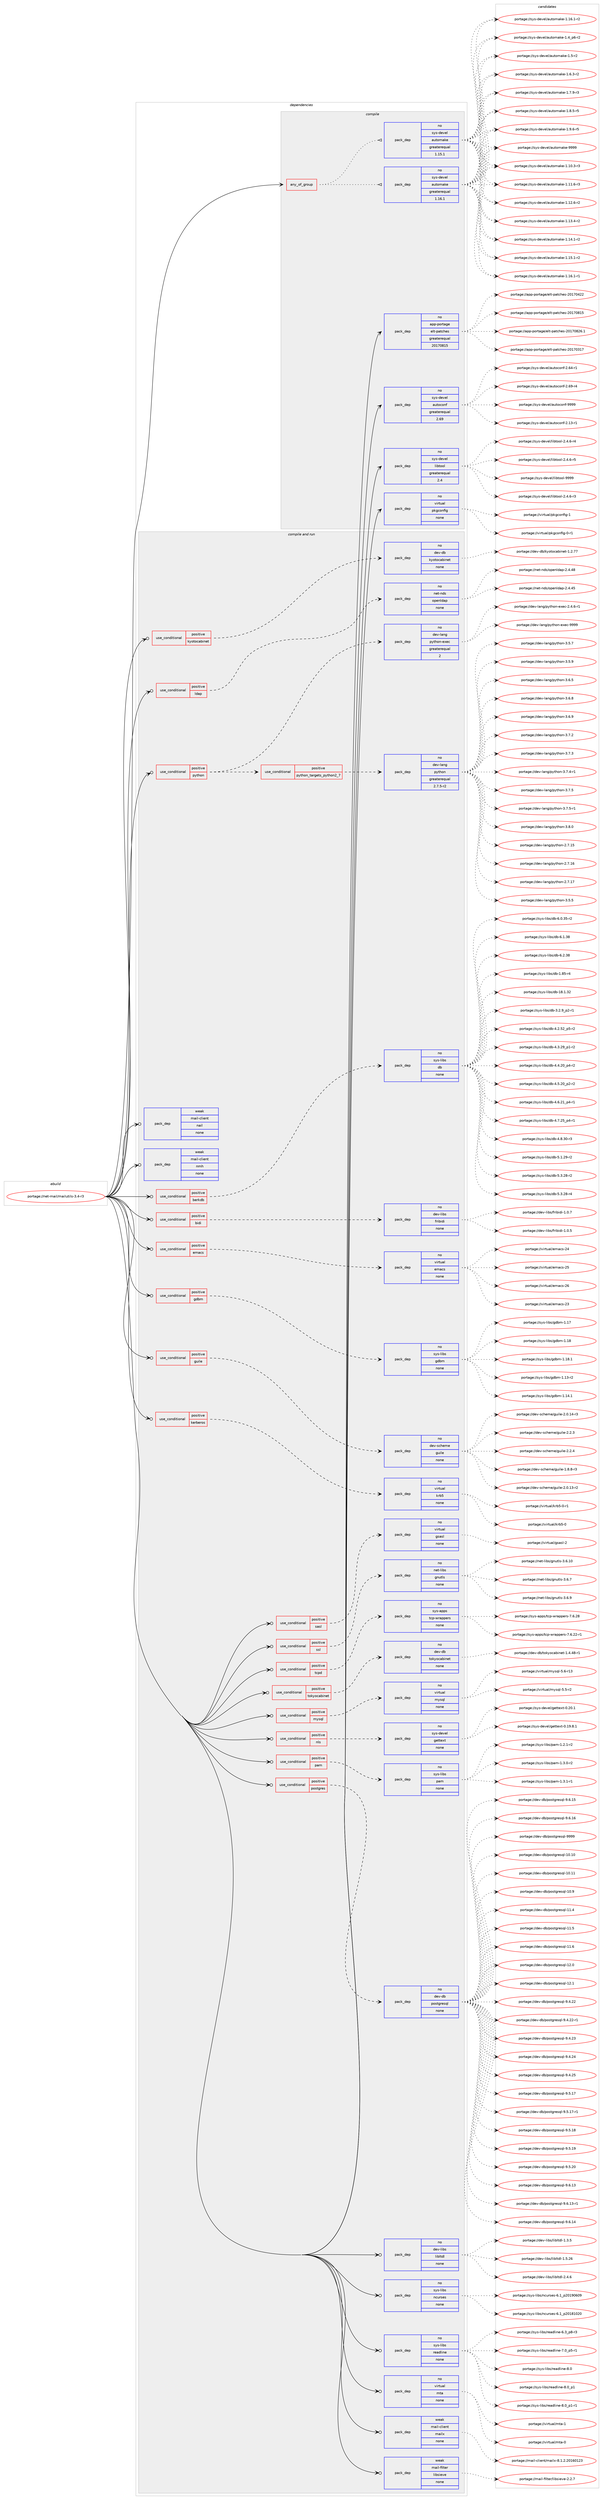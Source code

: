 digraph prolog {

# *************
# Graph options
# *************

newrank=true;
concentrate=true;
compound=true;
graph [rankdir=LR,fontname=Helvetica,fontsize=10,ranksep=1.5];#, ranksep=2.5, nodesep=0.2];
edge  [arrowhead=vee];
node  [fontname=Helvetica,fontsize=10];

# **********
# The ebuild
# **********

subgraph cluster_leftcol {
color=gray;
rank=same;
label=<<i>ebuild</i>>;
id [label="portage://net-mail/mailutils-3.4-r3", color=red, width=4, href="../net-mail/mailutils-3.4-r3.svg"];
}

# ****************
# The dependencies
# ****************

subgraph cluster_midcol {
color=gray;
label=<<i>dependencies</i>>;
subgraph cluster_compile {
fillcolor="#eeeeee";
style=filled;
label=<<i>compile</i>>;
subgraph any5895 {
dependency363019 [label=<<TABLE BORDER="0" CELLBORDER="1" CELLSPACING="0" CELLPADDING="4"><TR><TD CELLPADDING="10">any_of_group</TD></TR></TABLE>>, shape=none, color=red];subgraph pack266093 {
dependency363020 [label=<<TABLE BORDER="0" CELLBORDER="1" CELLSPACING="0" CELLPADDING="4" WIDTH="220"><TR><TD ROWSPAN="6" CELLPADDING="30">pack_dep</TD></TR><TR><TD WIDTH="110">no</TD></TR><TR><TD>sys-devel</TD></TR><TR><TD>automake</TD></TR><TR><TD>greaterequal</TD></TR><TR><TD>1.16.1</TD></TR></TABLE>>, shape=none, color=blue];
}
dependency363019:e -> dependency363020:w [weight=20,style="dotted",arrowhead="oinv"];
subgraph pack266094 {
dependency363021 [label=<<TABLE BORDER="0" CELLBORDER="1" CELLSPACING="0" CELLPADDING="4" WIDTH="220"><TR><TD ROWSPAN="6" CELLPADDING="30">pack_dep</TD></TR><TR><TD WIDTH="110">no</TD></TR><TR><TD>sys-devel</TD></TR><TR><TD>automake</TD></TR><TR><TD>greaterequal</TD></TR><TR><TD>1.15.1</TD></TR></TABLE>>, shape=none, color=blue];
}
dependency363019:e -> dependency363021:w [weight=20,style="dotted",arrowhead="oinv"];
}
id:e -> dependency363019:w [weight=20,style="solid",arrowhead="vee"];
subgraph pack266095 {
dependency363022 [label=<<TABLE BORDER="0" CELLBORDER="1" CELLSPACING="0" CELLPADDING="4" WIDTH="220"><TR><TD ROWSPAN="6" CELLPADDING="30">pack_dep</TD></TR><TR><TD WIDTH="110">no</TD></TR><TR><TD>app-portage</TD></TR><TR><TD>elt-patches</TD></TR><TR><TD>greaterequal</TD></TR><TR><TD>20170815</TD></TR></TABLE>>, shape=none, color=blue];
}
id:e -> dependency363022:w [weight=20,style="solid",arrowhead="vee"];
subgraph pack266096 {
dependency363023 [label=<<TABLE BORDER="0" CELLBORDER="1" CELLSPACING="0" CELLPADDING="4" WIDTH="220"><TR><TD ROWSPAN="6" CELLPADDING="30">pack_dep</TD></TR><TR><TD WIDTH="110">no</TD></TR><TR><TD>sys-devel</TD></TR><TR><TD>autoconf</TD></TR><TR><TD>greaterequal</TD></TR><TR><TD>2.69</TD></TR></TABLE>>, shape=none, color=blue];
}
id:e -> dependency363023:w [weight=20,style="solid",arrowhead="vee"];
subgraph pack266097 {
dependency363024 [label=<<TABLE BORDER="0" CELLBORDER="1" CELLSPACING="0" CELLPADDING="4" WIDTH="220"><TR><TD ROWSPAN="6" CELLPADDING="30">pack_dep</TD></TR><TR><TD WIDTH="110">no</TD></TR><TR><TD>sys-devel</TD></TR><TR><TD>libtool</TD></TR><TR><TD>greaterequal</TD></TR><TR><TD>2.4</TD></TR></TABLE>>, shape=none, color=blue];
}
id:e -> dependency363024:w [weight=20,style="solid",arrowhead="vee"];
subgraph pack266098 {
dependency363025 [label=<<TABLE BORDER="0" CELLBORDER="1" CELLSPACING="0" CELLPADDING="4" WIDTH="220"><TR><TD ROWSPAN="6" CELLPADDING="30">pack_dep</TD></TR><TR><TD WIDTH="110">no</TD></TR><TR><TD>virtual</TD></TR><TR><TD>pkgconfig</TD></TR><TR><TD>none</TD></TR><TR><TD></TD></TR></TABLE>>, shape=none, color=blue];
}
id:e -> dependency363025:w [weight=20,style="solid",arrowhead="vee"];
}
subgraph cluster_compileandrun {
fillcolor="#eeeeee";
style=filled;
label=<<i>compile and run</i>>;
subgraph cond90879 {
dependency363026 [label=<<TABLE BORDER="0" CELLBORDER="1" CELLSPACING="0" CELLPADDING="4"><TR><TD ROWSPAN="3" CELLPADDING="10">use_conditional</TD></TR><TR><TD>positive</TD></TR><TR><TD>berkdb</TD></TR></TABLE>>, shape=none, color=red];
subgraph pack266099 {
dependency363027 [label=<<TABLE BORDER="0" CELLBORDER="1" CELLSPACING="0" CELLPADDING="4" WIDTH="220"><TR><TD ROWSPAN="6" CELLPADDING="30">pack_dep</TD></TR><TR><TD WIDTH="110">no</TD></TR><TR><TD>sys-libs</TD></TR><TR><TD>db</TD></TR><TR><TD>none</TD></TR><TR><TD></TD></TR></TABLE>>, shape=none, color=blue];
}
dependency363026:e -> dependency363027:w [weight=20,style="dashed",arrowhead="vee"];
}
id:e -> dependency363026:w [weight=20,style="solid",arrowhead="odotvee"];
subgraph cond90880 {
dependency363028 [label=<<TABLE BORDER="0" CELLBORDER="1" CELLSPACING="0" CELLPADDING="4"><TR><TD ROWSPAN="3" CELLPADDING="10">use_conditional</TD></TR><TR><TD>positive</TD></TR><TR><TD>bidi</TD></TR></TABLE>>, shape=none, color=red];
subgraph pack266100 {
dependency363029 [label=<<TABLE BORDER="0" CELLBORDER="1" CELLSPACING="0" CELLPADDING="4" WIDTH="220"><TR><TD ROWSPAN="6" CELLPADDING="30">pack_dep</TD></TR><TR><TD WIDTH="110">no</TD></TR><TR><TD>dev-libs</TD></TR><TR><TD>fribidi</TD></TR><TR><TD>none</TD></TR><TR><TD></TD></TR></TABLE>>, shape=none, color=blue];
}
dependency363028:e -> dependency363029:w [weight=20,style="dashed",arrowhead="vee"];
}
id:e -> dependency363028:w [weight=20,style="solid",arrowhead="odotvee"];
subgraph cond90881 {
dependency363030 [label=<<TABLE BORDER="0" CELLBORDER="1" CELLSPACING="0" CELLPADDING="4"><TR><TD ROWSPAN="3" CELLPADDING="10">use_conditional</TD></TR><TR><TD>positive</TD></TR><TR><TD>emacs</TD></TR></TABLE>>, shape=none, color=red];
subgraph pack266101 {
dependency363031 [label=<<TABLE BORDER="0" CELLBORDER="1" CELLSPACING="0" CELLPADDING="4" WIDTH="220"><TR><TD ROWSPAN="6" CELLPADDING="30">pack_dep</TD></TR><TR><TD WIDTH="110">no</TD></TR><TR><TD>virtual</TD></TR><TR><TD>emacs</TD></TR><TR><TD>none</TD></TR><TR><TD></TD></TR></TABLE>>, shape=none, color=blue];
}
dependency363030:e -> dependency363031:w [weight=20,style="dashed",arrowhead="vee"];
}
id:e -> dependency363030:w [weight=20,style="solid",arrowhead="odotvee"];
subgraph cond90882 {
dependency363032 [label=<<TABLE BORDER="0" CELLBORDER="1" CELLSPACING="0" CELLPADDING="4"><TR><TD ROWSPAN="3" CELLPADDING="10">use_conditional</TD></TR><TR><TD>positive</TD></TR><TR><TD>gdbm</TD></TR></TABLE>>, shape=none, color=red];
subgraph pack266102 {
dependency363033 [label=<<TABLE BORDER="0" CELLBORDER="1" CELLSPACING="0" CELLPADDING="4" WIDTH="220"><TR><TD ROWSPAN="6" CELLPADDING="30">pack_dep</TD></TR><TR><TD WIDTH="110">no</TD></TR><TR><TD>sys-libs</TD></TR><TR><TD>gdbm</TD></TR><TR><TD>none</TD></TR><TR><TD></TD></TR></TABLE>>, shape=none, color=blue];
}
dependency363032:e -> dependency363033:w [weight=20,style="dashed",arrowhead="vee"];
}
id:e -> dependency363032:w [weight=20,style="solid",arrowhead="odotvee"];
subgraph cond90883 {
dependency363034 [label=<<TABLE BORDER="0" CELLBORDER="1" CELLSPACING="0" CELLPADDING="4"><TR><TD ROWSPAN="3" CELLPADDING="10">use_conditional</TD></TR><TR><TD>positive</TD></TR><TR><TD>guile</TD></TR></TABLE>>, shape=none, color=red];
subgraph pack266103 {
dependency363035 [label=<<TABLE BORDER="0" CELLBORDER="1" CELLSPACING="0" CELLPADDING="4" WIDTH="220"><TR><TD ROWSPAN="6" CELLPADDING="30">pack_dep</TD></TR><TR><TD WIDTH="110">no</TD></TR><TR><TD>dev-scheme</TD></TR><TR><TD>guile</TD></TR><TR><TD>none</TD></TR><TR><TD></TD></TR></TABLE>>, shape=none, color=blue];
}
dependency363034:e -> dependency363035:w [weight=20,style="dashed",arrowhead="vee"];
}
id:e -> dependency363034:w [weight=20,style="solid",arrowhead="odotvee"];
subgraph cond90884 {
dependency363036 [label=<<TABLE BORDER="0" CELLBORDER="1" CELLSPACING="0" CELLPADDING="4"><TR><TD ROWSPAN="3" CELLPADDING="10">use_conditional</TD></TR><TR><TD>positive</TD></TR><TR><TD>kerberos</TD></TR></TABLE>>, shape=none, color=red];
subgraph pack266104 {
dependency363037 [label=<<TABLE BORDER="0" CELLBORDER="1" CELLSPACING="0" CELLPADDING="4" WIDTH="220"><TR><TD ROWSPAN="6" CELLPADDING="30">pack_dep</TD></TR><TR><TD WIDTH="110">no</TD></TR><TR><TD>virtual</TD></TR><TR><TD>krb5</TD></TR><TR><TD>none</TD></TR><TR><TD></TD></TR></TABLE>>, shape=none, color=blue];
}
dependency363036:e -> dependency363037:w [weight=20,style="dashed",arrowhead="vee"];
}
id:e -> dependency363036:w [weight=20,style="solid",arrowhead="odotvee"];
subgraph cond90885 {
dependency363038 [label=<<TABLE BORDER="0" CELLBORDER="1" CELLSPACING="0" CELLPADDING="4"><TR><TD ROWSPAN="3" CELLPADDING="10">use_conditional</TD></TR><TR><TD>positive</TD></TR><TR><TD>kyotocabinet</TD></TR></TABLE>>, shape=none, color=red];
subgraph pack266105 {
dependency363039 [label=<<TABLE BORDER="0" CELLBORDER="1" CELLSPACING="0" CELLPADDING="4" WIDTH="220"><TR><TD ROWSPAN="6" CELLPADDING="30">pack_dep</TD></TR><TR><TD WIDTH="110">no</TD></TR><TR><TD>dev-db</TD></TR><TR><TD>kyotocabinet</TD></TR><TR><TD>none</TD></TR><TR><TD></TD></TR></TABLE>>, shape=none, color=blue];
}
dependency363038:e -> dependency363039:w [weight=20,style="dashed",arrowhead="vee"];
}
id:e -> dependency363038:w [weight=20,style="solid",arrowhead="odotvee"];
subgraph cond90886 {
dependency363040 [label=<<TABLE BORDER="0" CELLBORDER="1" CELLSPACING="0" CELLPADDING="4"><TR><TD ROWSPAN="3" CELLPADDING="10">use_conditional</TD></TR><TR><TD>positive</TD></TR><TR><TD>ldap</TD></TR></TABLE>>, shape=none, color=red];
subgraph pack266106 {
dependency363041 [label=<<TABLE BORDER="0" CELLBORDER="1" CELLSPACING="0" CELLPADDING="4" WIDTH="220"><TR><TD ROWSPAN="6" CELLPADDING="30">pack_dep</TD></TR><TR><TD WIDTH="110">no</TD></TR><TR><TD>net-nds</TD></TR><TR><TD>openldap</TD></TR><TR><TD>none</TD></TR><TR><TD></TD></TR></TABLE>>, shape=none, color=blue];
}
dependency363040:e -> dependency363041:w [weight=20,style="dashed",arrowhead="vee"];
}
id:e -> dependency363040:w [weight=20,style="solid",arrowhead="odotvee"];
subgraph cond90887 {
dependency363042 [label=<<TABLE BORDER="0" CELLBORDER="1" CELLSPACING="0" CELLPADDING="4"><TR><TD ROWSPAN="3" CELLPADDING="10">use_conditional</TD></TR><TR><TD>positive</TD></TR><TR><TD>mysql</TD></TR></TABLE>>, shape=none, color=red];
subgraph pack266107 {
dependency363043 [label=<<TABLE BORDER="0" CELLBORDER="1" CELLSPACING="0" CELLPADDING="4" WIDTH="220"><TR><TD ROWSPAN="6" CELLPADDING="30">pack_dep</TD></TR><TR><TD WIDTH="110">no</TD></TR><TR><TD>virtual</TD></TR><TR><TD>mysql</TD></TR><TR><TD>none</TD></TR><TR><TD></TD></TR></TABLE>>, shape=none, color=blue];
}
dependency363042:e -> dependency363043:w [weight=20,style="dashed",arrowhead="vee"];
}
id:e -> dependency363042:w [weight=20,style="solid",arrowhead="odotvee"];
subgraph cond90888 {
dependency363044 [label=<<TABLE BORDER="0" CELLBORDER="1" CELLSPACING="0" CELLPADDING="4"><TR><TD ROWSPAN="3" CELLPADDING="10">use_conditional</TD></TR><TR><TD>positive</TD></TR><TR><TD>nls</TD></TR></TABLE>>, shape=none, color=red];
subgraph pack266108 {
dependency363045 [label=<<TABLE BORDER="0" CELLBORDER="1" CELLSPACING="0" CELLPADDING="4" WIDTH="220"><TR><TD ROWSPAN="6" CELLPADDING="30">pack_dep</TD></TR><TR><TD WIDTH="110">no</TD></TR><TR><TD>sys-devel</TD></TR><TR><TD>gettext</TD></TR><TR><TD>none</TD></TR><TR><TD></TD></TR></TABLE>>, shape=none, color=blue];
}
dependency363044:e -> dependency363045:w [weight=20,style="dashed",arrowhead="vee"];
}
id:e -> dependency363044:w [weight=20,style="solid",arrowhead="odotvee"];
subgraph cond90889 {
dependency363046 [label=<<TABLE BORDER="0" CELLBORDER="1" CELLSPACING="0" CELLPADDING="4"><TR><TD ROWSPAN="3" CELLPADDING="10">use_conditional</TD></TR><TR><TD>positive</TD></TR><TR><TD>pam</TD></TR></TABLE>>, shape=none, color=red];
subgraph pack266109 {
dependency363047 [label=<<TABLE BORDER="0" CELLBORDER="1" CELLSPACING="0" CELLPADDING="4" WIDTH="220"><TR><TD ROWSPAN="6" CELLPADDING="30">pack_dep</TD></TR><TR><TD WIDTH="110">no</TD></TR><TR><TD>sys-libs</TD></TR><TR><TD>pam</TD></TR><TR><TD>none</TD></TR><TR><TD></TD></TR></TABLE>>, shape=none, color=blue];
}
dependency363046:e -> dependency363047:w [weight=20,style="dashed",arrowhead="vee"];
}
id:e -> dependency363046:w [weight=20,style="solid",arrowhead="odotvee"];
subgraph cond90890 {
dependency363048 [label=<<TABLE BORDER="0" CELLBORDER="1" CELLSPACING="0" CELLPADDING="4"><TR><TD ROWSPAN="3" CELLPADDING="10">use_conditional</TD></TR><TR><TD>positive</TD></TR><TR><TD>postgres</TD></TR></TABLE>>, shape=none, color=red];
subgraph pack266110 {
dependency363049 [label=<<TABLE BORDER="0" CELLBORDER="1" CELLSPACING="0" CELLPADDING="4" WIDTH="220"><TR><TD ROWSPAN="6" CELLPADDING="30">pack_dep</TD></TR><TR><TD WIDTH="110">no</TD></TR><TR><TD>dev-db</TD></TR><TR><TD>postgresql</TD></TR><TR><TD>none</TD></TR><TR><TD></TD></TR></TABLE>>, shape=none, color=blue];
}
dependency363048:e -> dependency363049:w [weight=20,style="dashed",arrowhead="vee"];
}
id:e -> dependency363048:w [weight=20,style="solid",arrowhead="odotvee"];
subgraph cond90891 {
dependency363050 [label=<<TABLE BORDER="0" CELLBORDER="1" CELLSPACING="0" CELLPADDING="4"><TR><TD ROWSPAN="3" CELLPADDING="10">use_conditional</TD></TR><TR><TD>positive</TD></TR><TR><TD>python</TD></TR></TABLE>>, shape=none, color=red];
subgraph cond90892 {
dependency363051 [label=<<TABLE BORDER="0" CELLBORDER="1" CELLSPACING="0" CELLPADDING="4"><TR><TD ROWSPAN="3" CELLPADDING="10">use_conditional</TD></TR><TR><TD>positive</TD></TR><TR><TD>python_targets_python2_7</TD></TR></TABLE>>, shape=none, color=red];
subgraph pack266111 {
dependency363052 [label=<<TABLE BORDER="0" CELLBORDER="1" CELLSPACING="0" CELLPADDING="4" WIDTH="220"><TR><TD ROWSPAN="6" CELLPADDING="30">pack_dep</TD></TR><TR><TD WIDTH="110">no</TD></TR><TR><TD>dev-lang</TD></TR><TR><TD>python</TD></TR><TR><TD>greaterequal</TD></TR><TR><TD>2.7.5-r2</TD></TR></TABLE>>, shape=none, color=blue];
}
dependency363051:e -> dependency363052:w [weight=20,style="dashed",arrowhead="vee"];
}
dependency363050:e -> dependency363051:w [weight=20,style="dashed",arrowhead="vee"];
subgraph pack266112 {
dependency363053 [label=<<TABLE BORDER="0" CELLBORDER="1" CELLSPACING="0" CELLPADDING="4" WIDTH="220"><TR><TD ROWSPAN="6" CELLPADDING="30">pack_dep</TD></TR><TR><TD WIDTH="110">no</TD></TR><TR><TD>dev-lang</TD></TR><TR><TD>python-exec</TD></TR><TR><TD>greaterequal</TD></TR><TR><TD>2</TD></TR></TABLE>>, shape=none, color=blue];
}
dependency363050:e -> dependency363053:w [weight=20,style="dashed",arrowhead="vee"];
}
id:e -> dependency363050:w [weight=20,style="solid",arrowhead="odotvee"];
subgraph cond90893 {
dependency363054 [label=<<TABLE BORDER="0" CELLBORDER="1" CELLSPACING="0" CELLPADDING="4"><TR><TD ROWSPAN="3" CELLPADDING="10">use_conditional</TD></TR><TR><TD>positive</TD></TR><TR><TD>sasl</TD></TR></TABLE>>, shape=none, color=red];
subgraph pack266113 {
dependency363055 [label=<<TABLE BORDER="0" CELLBORDER="1" CELLSPACING="0" CELLPADDING="4" WIDTH="220"><TR><TD ROWSPAN="6" CELLPADDING="30">pack_dep</TD></TR><TR><TD WIDTH="110">no</TD></TR><TR><TD>virtual</TD></TR><TR><TD>gsasl</TD></TR><TR><TD>none</TD></TR><TR><TD></TD></TR></TABLE>>, shape=none, color=blue];
}
dependency363054:e -> dependency363055:w [weight=20,style="dashed",arrowhead="vee"];
}
id:e -> dependency363054:w [weight=20,style="solid",arrowhead="odotvee"];
subgraph cond90894 {
dependency363056 [label=<<TABLE BORDER="0" CELLBORDER="1" CELLSPACING="0" CELLPADDING="4"><TR><TD ROWSPAN="3" CELLPADDING="10">use_conditional</TD></TR><TR><TD>positive</TD></TR><TR><TD>ssl</TD></TR></TABLE>>, shape=none, color=red];
subgraph pack266114 {
dependency363057 [label=<<TABLE BORDER="0" CELLBORDER="1" CELLSPACING="0" CELLPADDING="4" WIDTH="220"><TR><TD ROWSPAN="6" CELLPADDING="30">pack_dep</TD></TR><TR><TD WIDTH="110">no</TD></TR><TR><TD>net-libs</TD></TR><TR><TD>gnutls</TD></TR><TR><TD>none</TD></TR><TR><TD></TD></TR></TABLE>>, shape=none, color=blue];
}
dependency363056:e -> dependency363057:w [weight=20,style="dashed",arrowhead="vee"];
}
id:e -> dependency363056:w [weight=20,style="solid",arrowhead="odotvee"];
subgraph cond90895 {
dependency363058 [label=<<TABLE BORDER="0" CELLBORDER="1" CELLSPACING="0" CELLPADDING="4"><TR><TD ROWSPAN="3" CELLPADDING="10">use_conditional</TD></TR><TR><TD>positive</TD></TR><TR><TD>tcpd</TD></TR></TABLE>>, shape=none, color=red];
subgraph pack266115 {
dependency363059 [label=<<TABLE BORDER="0" CELLBORDER="1" CELLSPACING="0" CELLPADDING="4" WIDTH="220"><TR><TD ROWSPAN="6" CELLPADDING="30">pack_dep</TD></TR><TR><TD WIDTH="110">no</TD></TR><TR><TD>sys-apps</TD></TR><TR><TD>tcp-wrappers</TD></TR><TR><TD>none</TD></TR><TR><TD></TD></TR></TABLE>>, shape=none, color=blue];
}
dependency363058:e -> dependency363059:w [weight=20,style="dashed",arrowhead="vee"];
}
id:e -> dependency363058:w [weight=20,style="solid",arrowhead="odotvee"];
subgraph cond90896 {
dependency363060 [label=<<TABLE BORDER="0" CELLBORDER="1" CELLSPACING="0" CELLPADDING="4"><TR><TD ROWSPAN="3" CELLPADDING="10">use_conditional</TD></TR><TR><TD>positive</TD></TR><TR><TD>tokyocabinet</TD></TR></TABLE>>, shape=none, color=red];
subgraph pack266116 {
dependency363061 [label=<<TABLE BORDER="0" CELLBORDER="1" CELLSPACING="0" CELLPADDING="4" WIDTH="220"><TR><TD ROWSPAN="6" CELLPADDING="30">pack_dep</TD></TR><TR><TD WIDTH="110">no</TD></TR><TR><TD>dev-db</TD></TR><TR><TD>tokyocabinet</TD></TR><TR><TD>none</TD></TR><TR><TD></TD></TR></TABLE>>, shape=none, color=blue];
}
dependency363060:e -> dependency363061:w [weight=20,style="dashed",arrowhead="vee"];
}
id:e -> dependency363060:w [weight=20,style="solid",arrowhead="odotvee"];
subgraph pack266117 {
dependency363062 [label=<<TABLE BORDER="0" CELLBORDER="1" CELLSPACING="0" CELLPADDING="4" WIDTH="220"><TR><TD ROWSPAN="6" CELLPADDING="30">pack_dep</TD></TR><TR><TD WIDTH="110">no</TD></TR><TR><TD>dev-libs</TD></TR><TR><TD>libltdl</TD></TR><TR><TD>none</TD></TR><TR><TD></TD></TR></TABLE>>, shape=none, color=blue];
}
id:e -> dependency363062:w [weight=20,style="solid",arrowhead="odotvee"];
subgraph pack266118 {
dependency363063 [label=<<TABLE BORDER="0" CELLBORDER="1" CELLSPACING="0" CELLPADDING="4" WIDTH="220"><TR><TD ROWSPAN="6" CELLPADDING="30">pack_dep</TD></TR><TR><TD WIDTH="110">no</TD></TR><TR><TD>sys-libs</TD></TR><TR><TD>ncurses</TD></TR><TR><TD>none</TD></TR><TR><TD></TD></TR></TABLE>>, shape=none, color=blue];
}
id:e -> dependency363063:w [weight=20,style="solid",arrowhead="odotvee"];
subgraph pack266119 {
dependency363064 [label=<<TABLE BORDER="0" CELLBORDER="1" CELLSPACING="0" CELLPADDING="4" WIDTH="220"><TR><TD ROWSPAN="6" CELLPADDING="30">pack_dep</TD></TR><TR><TD WIDTH="110">no</TD></TR><TR><TD>sys-libs</TD></TR><TR><TD>readline</TD></TR><TR><TD>none</TD></TR><TR><TD></TD></TR></TABLE>>, shape=none, color=blue];
}
id:e -> dependency363064:w [weight=20,style="solid",arrowhead="odotvee"];
subgraph pack266120 {
dependency363065 [label=<<TABLE BORDER="0" CELLBORDER="1" CELLSPACING="0" CELLPADDING="4" WIDTH="220"><TR><TD ROWSPAN="6" CELLPADDING="30">pack_dep</TD></TR><TR><TD WIDTH="110">no</TD></TR><TR><TD>virtual</TD></TR><TR><TD>mta</TD></TR><TR><TD>none</TD></TR><TR><TD></TD></TR></TABLE>>, shape=none, color=blue];
}
id:e -> dependency363065:w [weight=20,style="solid",arrowhead="odotvee"];
subgraph pack266121 {
dependency363066 [label=<<TABLE BORDER="0" CELLBORDER="1" CELLSPACING="0" CELLPADDING="4" WIDTH="220"><TR><TD ROWSPAN="6" CELLPADDING="30">pack_dep</TD></TR><TR><TD WIDTH="110">weak</TD></TR><TR><TD>mail-client</TD></TR><TR><TD>mailx</TD></TR><TR><TD>none</TD></TR><TR><TD></TD></TR></TABLE>>, shape=none, color=blue];
}
id:e -> dependency363066:w [weight=20,style="solid",arrowhead="odotvee"];
subgraph pack266122 {
dependency363067 [label=<<TABLE BORDER="0" CELLBORDER="1" CELLSPACING="0" CELLPADDING="4" WIDTH="220"><TR><TD ROWSPAN="6" CELLPADDING="30">pack_dep</TD></TR><TR><TD WIDTH="110">weak</TD></TR><TR><TD>mail-client</TD></TR><TR><TD>nail</TD></TR><TR><TD>none</TD></TR><TR><TD></TD></TR></TABLE>>, shape=none, color=blue];
}
id:e -> dependency363067:w [weight=20,style="solid",arrowhead="odotvee"];
subgraph pack266123 {
dependency363068 [label=<<TABLE BORDER="0" CELLBORDER="1" CELLSPACING="0" CELLPADDING="4" WIDTH="220"><TR><TD ROWSPAN="6" CELLPADDING="30">pack_dep</TD></TR><TR><TD WIDTH="110">weak</TD></TR><TR><TD>mail-client</TD></TR><TR><TD>nmh</TD></TR><TR><TD>none</TD></TR><TR><TD></TD></TR></TABLE>>, shape=none, color=blue];
}
id:e -> dependency363068:w [weight=20,style="solid",arrowhead="odotvee"];
subgraph pack266124 {
dependency363069 [label=<<TABLE BORDER="0" CELLBORDER="1" CELLSPACING="0" CELLPADDING="4" WIDTH="220"><TR><TD ROWSPAN="6" CELLPADDING="30">pack_dep</TD></TR><TR><TD WIDTH="110">weak</TD></TR><TR><TD>mail-filter</TD></TR><TR><TD>libsieve</TD></TR><TR><TD>none</TD></TR><TR><TD></TD></TR></TABLE>>, shape=none, color=blue];
}
id:e -> dependency363069:w [weight=20,style="solid",arrowhead="odotvee"];
}
subgraph cluster_run {
fillcolor="#eeeeee";
style=filled;
label=<<i>run</i>>;
}
}

# **************
# The candidates
# **************

subgraph cluster_choices {
rank=same;
color=gray;
label=<<i>candidates</i>>;

subgraph choice266093 {
color=black;
nodesep=1;
choiceportage11512111545100101118101108479711711611110997107101454946494846514511451 [label="portage://sys-devel/automake-1.10.3-r3", color=red, width=4,href="../sys-devel/automake-1.10.3-r3.svg"];
choiceportage11512111545100101118101108479711711611110997107101454946494946544511451 [label="portage://sys-devel/automake-1.11.6-r3", color=red, width=4,href="../sys-devel/automake-1.11.6-r3.svg"];
choiceportage11512111545100101118101108479711711611110997107101454946495046544511450 [label="portage://sys-devel/automake-1.12.6-r2", color=red, width=4,href="../sys-devel/automake-1.12.6-r2.svg"];
choiceportage11512111545100101118101108479711711611110997107101454946495146524511450 [label="portage://sys-devel/automake-1.13.4-r2", color=red, width=4,href="../sys-devel/automake-1.13.4-r2.svg"];
choiceportage11512111545100101118101108479711711611110997107101454946495246494511450 [label="portage://sys-devel/automake-1.14.1-r2", color=red, width=4,href="../sys-devel/automake-1.14.1-r2.svg"];
choiceportage11512111545100101118101108479711711611110997107101454946495346494511450 [label="portage://sys-devel/automake-1.15.1-r2", color=red, width=4,href="../sys-devel/automake-1.15.1-r2.svg"];
choiceportage11512111545100101118101108479711711611110997107101454946495446494511449 [label="portage://sys-devel/automake-1.16.1-r1", color=red, width=4,href="../sys-devel/automake-1.16.1-r1.svg"];
choiceportage11512111545100101118101108479711711611110997107101454946495446494511450 [label="portage://sys-devel/automake-1.16.1-r2", color=red, width=4,href="../sys-devel/automake-1.16.1-r2.svg"];
choiceportage115121115451001011181011084797117116111109971071014549465295112544511450 [label="portage://sys-devel/automake-1.4_p6-r2", color=red, width=4,href="../sys-devel/automake-1.4_p6-r2.svg"];
choiceportage11512111545100101118101108479711711611110997107101454946534511450 [label="portage://sys-devel/automake-1.5-r2", color=red, width=4,href="../sys-devel/automake-1.5-r2.svg"];
choiceportage115121115451001011181011084797117116111109971071014549465446514511450 [label="portage://sys-devel/automake-1.6.3-r2", color=red, width=4,href="../sys-devel/automake-1.6.3-r2.svg"];
choiceportage115121115451001011181011084797117116111109971071014549465546574511451 [label="portage://sys-devel/automake-1.7.9-r3", color=red, width=4,href="../sys-devel/automake-1.7.9-r3.svg"];
choiceportage115121115451001011181011084797117116111109971071014549465646534511453 [label="portage://sys-devel/automake-1.8.5-r5", color=red, width=4,href="../sys-devel/automake-1.8.5-r5.svg"];
choiceportage115121115451001011181011084797117116111109971071014549465746544511453 [label="portage://sys-devel/automake-1.9.6-r5", color=red, width=4,href="../sys-devel/automake-1.9.6-r5.svg"];
choiceportage115121115451001011181011084797117116111109971071014557575757 [label="portage://sys-devel/automake-9999", color=red, width=4,href="../sys-devel/automake-9999.svg"];
dependency363020:e -> choiceportage11512111545100101118101108479711711611110997107101454946494846514511451:w [style=dotted,weight="100"];
dependency363020:e -> choiceportage11512111545100101118101108479711711611110997107101454946494946544511451:w [style=dotted,weight="100"];
dependency363020:e -> choiceportage11512111545100101118101108479711711611110997107101454946495046544511450:w [style=dotted,weight="100"];
dependency363020:e -> choiceportage11512111545100101118101108479711711611110997107101454946495146524511450:w [style=dotted,weight="100"];
dependency363020:e -> choiceportage11512111545100101118101108479711711611110997107101454946495246494511450:w [style=dotted,weight="100"];
dependency363020:e -> choiceportage11512111545100101118101108479711711611110997107101454946495346494511450:w [style=dotted,weight="100"];
dependency363020:e -> choiceportage11512111545100101118101108479711711611110997107101454946495446494511449:w [style=dotted,weight="100"];
dependency363020:e -> choiceportage11512111545100101118101108479711711611110997107101454946495446494511450:w [style=dotted,weight="100"];
dependency363020:e -> choiceportage115121115451001011181011084797117116111109971071014549465295112544511450:w [style=dotted,weight="100"];
dependency363020:e -> choiceportage11512111545100101118101108479711711611110997107101454946534511450:w [style=dotted,weight="100"];
dependency363020:e -> choiceportage115121115451001011181011084797117116111109971071014549465446514511450:w [style=dotted,weight="100"];
dependency363020:e -> choiceportage115121115451001011181011084797117116111109971071014549465546574511451:w [style=dotted,weight="100"];
dependency363020:e -> choiceportage115121115451001011181011084797117116111109971071014549465646534511453:w [style=dotted,weight="100"];
dependency363020:e -> choiceportage115121115451001011181011084797117116111109971071014549465746544511453:w [style=dotted,weight="100"];
dependency363020:e -> choiceportage115121115451001011181011084797117116111109971071014557575757:w [style=dotted,weight="100"];
}
subgraph choice266094 {
color=black;
nodesep=1;
choiceportage11512111545100101118101108479711711611110997107101454946494846514511451 [label="portage://sys-devel/automake-1.10.3-r3", color=red, width=4,href="../sys-devel/automake-1.10.3-r3.svg"];
choiceportage11512111545100101118101108479711711611110997107101454946494946544511451 [label="portage://sys-devel/automake-1.11.6-r3", color=red, width=4,href="../sys-devel/automake-1.11.6-r3.svg"];
choiceportage11512111545100101118101108479711711611110997107101454946495046544511450 [label="portage://sys-devel/automake-1.12.6-r2", color=red, width=4,href="../sys-devel/automake-1.12.6-r2.svg"];
choiceportage11512111545100101118101108479711711611110997107101454946495146524511450 [label="portage://sys-devel/automake-1.13.4-r2", color=red, width=4,href="../sys-devel/automake-1.13.4-r2.svg"];
choiceportage11512111545100101118101108479711711611110997107101454946495246494511450 [label="portage://sys-devel/automake-1.14.1-r2", color=red, width=4,href="../sys-devel/automake-1.14.1-r2.svg"];
choiceportage11512111545100101118101108479711711611110997107101454946495346494511450 [label="portage://sys-devel/automake-1.15.1-r2", color=red, width=4,href="../sys-devel/automake-1.15.1-r2.svg"];
choiceportage11512111545100101118101108479711711611110997107101454946495446494511449 [label="portage://sys-devel/automake-1.16.1-r1", color=red, width=4,href="../sys-devel/automake-1.16.1-r1.svg"];
choiceportage11512111545100101118101108479711711611110997107101454946495446494511450 [label="portage://sys-devel/automake-1.16.1-r2", color=red, width=4,href="../sys-devel/automake-1.16.1-r2.svg"];
choiceportage115121115451001011181011084797117116111109971071014549465295112544511450 [label="portage://sys-devel/automake-1.4_p6-r2", color=red, width=4,href="../sys-devel/automake-1.4_p6-r2.svg"];
choiceportage11512111545100101118101108479711711611110997107101454946534511450 [label="portage://sys-devel/automake-1.5-r2", color=red, width=4,href="../sys-devel/automake-1.5-r2.svg"];
choiceportage115121115451001011181011084797117116111109971071014549465446514511450 [label="portage://sys-devel/automake-1.6.3-r2", color=red, width=4,href="../sys-devel/automake-1.6.3-r2.svg"];
choiceportage115121115451001011181011084797117116111109971071014549465546574511451 [label="portage://sys-devel/automake-1.7.9-r3", color=red, width=4,href="../sys-devel/automake-1.7.9-r3.svg"];
choiceportage115121115451001011181011084797117116111109971071014549465646534511453 [label="portage://sys-devel/automake-1.8.5-r5", color=red, width=4,href="../sys-devel/automake-1.8.5-r5.svg"];
choiceportage115121115451001011181011084797117116111109971071014549465746544511453 [label="portage://sys-devel/automake-1.9.6-r5", color=red, width=4,href="../sys-devel/automake-1.9.6-r5.svg"];
choiceportage115121115451001011181011084797117116111109971071014557575757 [label="portage://sys-devel/automake-9999", color=red, width=4,href="../sys-devel/automake-9999.svg"];
dependency363021:e -> choiceportage11512111545100101118101108479711711611110997107101454946494846514511451:w [style=dotted,weight="100"];
dependency363021:e -> choiceportage11512111545100101118101108479711711611110997107101454946494946544511451:w [style=dotted,weight="100"];
dependency363021:e -> choiceportage11512111545100101118101108479711711611110997107101454946495046544511450:w [style=dotted,weight="100"];
dependency363021:e -> choiceportage11512111545100101118101108479711711611110997107101454946495146524511450:w [style=dotted,weight="100"];
dependency363021:e -> choiceportage11512111545100101118101108479711711611110997107101454946495246494511450:w [style=dotted,weight="100"];
dependency363021:e -> choiceportage11512111545100101118101108479711711611110997107101454946495346494511450:w [style=dotted,weight="100"];
dependency363021:e -> choiceportage11512111545100101118101108479711711611110997107101454946495446494511449:w [style=dotted,weight="100"];
dependency363021:e -> choiceportage11512111545100101118101108479711711611110997107101454946495446494511450:w [style=dotted,weight="100"];
dependency363021:e -> choiceportage115121115451001011181011084797117116111109971071014549465295112544511450:w [style=dotted,weight="100"];
dependency363021:e -> choiceportage11512111545100101118101108479711711611110997107101454946534511450:w [style=dotted,weight="100"];
dependency363021:e -> choiceportage115121115451001011181011084797117116111109971071014549465446514511450:w [style=dotted,weight="100"];
dependency363021:e -> choiceportage115121115451001011181011084797117116111109971071014549465546574511451:w [style=dotted,weight="100"];
dependency363021:e -> choiceportage115121115451001011181011084797117116111109971071014549465646534511453:w [style=dotted,weight="100"];
dependency363021:e -> choiceportage115121115451001011181011084797117116111109971071014549465746544511453:w [style=dotted,weight="100"];
dependency363021:e -> choiceportage115121115451001011181011084797117116111109971071014557575757:w [style=dotted,weight="100"];
}
subgraph choice266095 {
color=black;
nodesep=1;
choiceportage97112112451121111141169710310147101108116451129711699104101115455048495548514955 [label="portage://app-portage/elt-patches-20170317", color=red, width=4,href="../app-portage/elt-patches-20170317.svg"];
choiceportage97112112451121111141169710310147101108116451129711699104101115455048495548525050 [label="portage://app-portage/elt-patches-20170422", color=red, width=4,href="../app-portage/elt-patches-20170422.svg"];
choiceportage97112112451121111141169710310147101108116451129711699104101115455048495548564953 [label="portage://app-portage/elt-patches-20170815", color=red, width=4,href="../app-portage/elt-patches-20170815.svg"];
choiceportage971121124511211111411697103101471011081164511297116991041011154550484955485650544649 [label="portage://app-portage/elt-patches-20170826.1", color=red, width=4,href="../app-portage/elt-patches-20170826.1.svg"];
dependency363022:e -> choiceportage97112112451121111141169710310147101108116451129711699104101115455048495548514955:w [style=dotted,weight="100"];
dependency363022:e -> choiceportage97112112451121111141169710310147101108116451129711699104101115455048495548525050:w [style=dotted,weight="100"];
dependency363022:e -> choiceportage97112112451121111141169710310147101108116451129711699104101115455048495548564953:w [style=dotted,weight="100"];
dependency363022:e -> choiceportage971121124511211111411697103101471011081164511297116991041011154550484955485650544649:w [style=dotted,weight="100"];
}
subgraph choice266096 {
color=black;
nodesep=1;
choiceportage1151211154510010111810110847971171161119911111010245504649514511449 [label="portage://sys-devel/autoconf-2.13-r1", color=red, width=4,href="../sys-devel/autoconf-2.13-r1.svg"];
choiceportage1151211154510010111810110847971171161119911111010245504654524511449 [label="portage://sys-devel/autoconf-2.64-r1", color=red, width=4,href="../sys-devel/autoconf-2.64-r1.svg"];
choiceportage1151211154510010111810110847971171161119911111010245504654574511452 [label="portage://sys-devel/autoconf-2.69-r4", color=red, width=4,href="../sys-devel/autoconf-2.69-r4.svg"];
choiceportage115121115451001011181011084797117116111991111101024557575757 [label="portage://sys-devel/autoconf-9999", color=red, width=4,href="../sys-devel/autoconf-9999.svg"];
dependency363023:e -> choiceportage1151211154510010111810110847971171161119911111010245504649514511449:w [style=dotted,weight="100"];
dependency363023:e -> choiceportage1151211154510010111810110847971171161119911111010245504654524511449:w [style=dotted,weight="100"];
dependency363023:e -> choiceportage1151211154510010111810110847971171161119911111010245504654574511452:w [style=dotted,weight="100"];
dependency363023:e -> choiceportage115121115451001011181011084797117116111991111101024557575757:w [style=dotted,weight="100"];
}
subgraph choice266097 {
color=black;
nodesep=1;
choiceportage1151211154510010111810110847108105981161111111084550465246544511451 [label="portage://sys-devel/libtool-2.4.6-r3", color=red, width=4,href="../sys-devel/libtool-2.4.6-r3.svg"];
choiceportage1151211154510010111810110847108105981161111111084550465246544511452 [label="portage://sys-devel/libtool-2.4.6-r4", color=red, width=4,href="../sys-devel/libtool-2.4.6-r4.svg"];
choiceportage1151211154510010111810110847108105981161111111084550465246544511453 [label="portage://sys-devel/libtool-2.4.6-r5", color=red, width=4,href="../sys-devel/libtool-2.4.6-r5.svg"];
choiceportage1151211154510010111810110847108105981161111111084557575757 [label="portage://sys-devel/libtool-9999", color=red, width=4,href="../sys-devel/libtool-9999.svg"];
dependency363024:e -> choiceportage1151211154510010111810110847108105981161111111084550465246544511451:w [style=dotted,weight="100"];
dependency363024:e -> choiceportage1151211154510010111810110847108105981161111111084550465246544511452:w [style=dotted,weight="100"];
dependency363024:e -> choiceportage1151211154510010111810110847108105981161111111084550465246544511453:w [style=dotted,weight="100"];
dependency363024:e -> choiceportage1151211154510010111810110847108105981161111111084557575757:w [style=dotted,weight="100"];
}
subgraph choice266098 {
color=black;
nodesep=1;
choiceportage11810511411611797108471121071039911111010210510345484511449 [label="portage://virtual/pkgconfig-0-r1", color=red, width=4,href="../virtual/pkgconfig-0-r1.svg"];
choiceportage1181051141161179710847112107103991111101021051034549 [label="portage://virtual/pkgconfig-1", color=red, width=4,href="../virtual/pkgconfig-1.svg"];
dependency363025:e -> choiceportage11810511411611797108471121071039911111010210510345484511449:w [style=dotted,weight="100"];
dependency363025:e -> choiceportage1181051141161179710847112107103991111101021051034549:w [style=dotted,weight="100"];
}
subgraph choice266099 {
color=black;
nodesep=1;
choiceportage1151211154510810598115471009845494656534511452 [label="portage://sys-libs/db-1.85-r4", color=red, width=4,href="../sys-libs/db-1.85-r4.svg"];
choiceportage115121115451081059811547100984549564649465150 [label="portage://sys-libs/db-18.1.32", color=red, width=4,href="../sys-libs/db-18.1.32.svg"];
choiceportage1151211154510810598115471009845514650465795112504511449 [label="portage://sys-libs/db-3.2.9_p2-r1", color=red, width=4,href="../sys-libs/db-3.2.9_p2-r1.svg"];
choiceportage115121115451081059811547100984552465046535095112534511450 [label="portage://sys-libs/db-4.2.52_p5-r2", color=red, width=4,href="../sys-libs/db-4.2.52_p5-r2.svg"];
choiceportage115121115451081059811547100984552465146505795112494511450 [label="portage://sys-libs/db-4.3.29_p1-r2", color=red, width=4,href="../sys-libs/db-4.3.29_p1-r2.svg"];
choiceportage115121115451081059811547100984552465246504895112524511450 [label="portage://sys-libs/db-4.4.20_p4-r2", color=red, width=4,href="../sys-libs/db-4.4.20_p4-r2.svg"];
choiceportage115121115451081059811547100984552465346504895112504511450 [label="portage://sys-libs/db-4.5.20_p2-r2", color=red, width=4,href="../sys-libs/db-4.5.20_p2-r2.svg"];
choiceportage115121115451081059811547100984552465446504995112524511449 [label="portage://sys-libs/db-4.6.21_p4-r1", color=red, width=4,href="../sys-libs/db-4.6.21_p4-r1.svg"];
choiceportage115121115451081059811547100984552465546505395112524511449 [label="portage://sys-libs/db-4.7.25_p4-r1", color=red, width=4,href="../sys-libs/db-4.7.25_p4-r1.svg"];
choiceportage11512111545108105981154710098455246564651484511451 [label="portage://sys-libs/db-4.8.30-r3", color=red, width=4,href="../sys-libs/db-4.8.30-r3.svg"];
choiceportage11512111545108105981154710098455346494650574511450 [label="portage://sys-libs/db-5.1.29-r2", color=red, width=4,href="../sys-libs/db-5.1.29-r2.svg"];
choiceportage11512111545108105981154710098455346514650564511450 [label="portage://sys-libs/db-5.3.28-r2", color=red, width=4,href="../sys-libs/db-5.3.28-r2.svg"];
choiceportage11512111545108105981154710098455346514650564511452 [label="portage://sys-libs/db-5.3.28-r4", color=red, width=4,href="../sys-libs/db-5.3.28-r4.svg"];
choiceportage11512111545108105981154710098455446484651534511450 [label="portage://sys-libs/db-6.0.35-r2", color=red, width=4,href="../sys-libs/db-6.0.35-r2.svg"];
choiceportage1151211154510810598115471009845544649465156 [label="portage://sys-libs/db-6.1.38", color=red, width=4,href="../sys-libs/db-6.1.38.svg"];
choiceportage1151211154510810598115471009845544650465156 [label="portage://sys-libs/db-6.2.38", color=red, width=4,href="../sys-libs/db-6.2.38.svg"];
dependency363027:e -> choiceportage1151211154510810598115471009845494656534511452:w [style=dotted,weight="100"];
dependency363027:e -> choiceportage115121115451081059811547100984549564649465150:w [style=dotted,weight="100"];
dependency363027:e -> choiceportage1151211154510810598115471009845514650465795112504511449:w [style=dotted,weight="100"];
dependency363027:e -> choiceportage115121115451081059811547100984552465046535095112534511450:w [style=dotted,weight="100"];
dependency363027:e -> choiceportage115121115451081059811547100984552465146505795112494511450:w [style=dotted,weight="100"];
dependency363027:e -> choiceportage115121115451081059811547100984552465246504895112524511450:w [style=dotted,weight="100"];
dependency363027:e -> choiceportage115121115451081059811547100984552465346504895112504511450:w [style=dotted,weight="100"];
dependency363027:e -> choiceportage115121115451081059811547100984552465446504995112524511449:w [style=dotted,weight="100"];
dependency363027:e -> choiceportage115121115451081059811547100984552465546505395112524511449:w [style=dotted,weight="100"];
dependency363027:e -> choiceportage11512111545108105981154710098455246564651484511451:w [style=dotted,weight="100"];
dependency363027:e -> choiceportage11512111545108105981154710098455346494650574511450:w [style=dotted,weight="100"];
dependency363027:e -> choiceportage11512111545108105981154710098455346514650564511450:w [style=dotted,weight="100"];
dependency363027:e -> choiceportage11512111545108105981154710098455346514650564511452:w [style=dotted,weight="100"];
dependency363027:e -> choiceportage11512111545108105981154710098455446484651534511450:w [style=dotted,weight="100"];
dependency363027:e -> choiceportage1151211154510810598115471009845544649465156:w [style=dotted,weight="100"];
dependency363027:e -> choiceportage1151211154510810598115471009845544650465156:w [style=dotted,weight="100"];
}
subgraph choice266100 {
color=black;
nodesep=1;
choiceportage10010111845108105981154710211410598105100105454946484653 [label="portage://dev-libs/fribidi-1.0.5", color=red, width=4,href="../dev-libs/fribidi-1.0.5.svg"];
choiceportage10010111845108105981154710211410598105100105454946484655 [label="portage://dev-libs/fribidi-1.0.7", color=red, width=4,href="../dev-libs/fribidi-1.0.7.svg"];
dependency363029:e -> choiceportage10010111845108105981154710211410598105100105454946484653:w [style=dotted,weight="100"];
dependency363029:e -> choiceportage10010111845108105981154710211410598105100105454946484655:w [style=dotted,weight="100"];
}
subgraph choice266101 {
color=black;
nodesep=1;
choiceportage11810511411611797108471011099799115455051 [label="portage://virtual/emacs-23", color=red, width=4,href="../virtual/emacs-23.svg"];
choiceportage11810511411611797108471011099799115455052 [label="portage://virtual/emacs-24", color=red, width=4,href="../virtual/emacs-24.svg"];
choiceportage11810511411611797108471011099799115455053 [label="portage://virtual/emacs-25", color=red, width=4,href="../virtual/emacs-25.svg"];
choiceportage11810511411611797108471011099799115455054 [label="portage://virtual/emacs-26", color=red, width=4,href="../virtual/emacs-26.svg"];
dependency363031:e -> choiceportage11810511411611797108471011099799115455051:w [style=dotted,weight="100"];
dependency363031:e -> choiceportage11810511411611797108471011099799115455052:w [style=dotted,weight="100"];
dependency363031:e -> choiceportage11810511411611797108471011099799115455053:w [style=dotted,weight="100"];
dependency363031:e -> choiceportage11810511411611797108471011099799115455054:w [style=dotted,weight="100"];
}
subgraph choice266102 {
color=black;
nodesep=1;
choiceportage1151211154510810598115471031009810945494649514511450 [label="portage://sys-libs/gdbm-1.13-r2", color=red, width=4,href="../sys-libs/gdbm-1.13-r2.svg"];
choiceportage1151211154510810598115471031009810945494649524649 [label="portage://sys-libs/gdbm-1.14.1", color=red, width=4,href="../sys-libs/gdbm-1.14.1.svg"];
choiceportage115121115451081059811547103100981094549464955 [label="portage://sys-libs/gdbm-1.17", color=red, width=4,href="../sys-libs/gdbm-1.17.svg"];
choiceportage115121115451081059811547103100981094549464956 [label="portage://sys-libs/gdbm-1.18", color=red, width=4,href="../sys-libs/gdbm-1.18.svg"];
choiceportage1151211154510810598115471031009810945494649564649 [label="portage://sys-libs/gdbm-1.18.1", color=red, width=4,href="../sys-libs/gdbm-1.18.1.svg"];
dependency363033:e -> choiceportage1151211154510810598115471031009810945494649514511450:w [style=dotted,weight="100"];
dependency363033:e -> choiceportage1151211154510810598115471031009810945494649524649:w [style=dotted,weight="100"];
dependency363033:e -> choiceportage115121115451081059811547103100981094549464955:w [style=dotted,weight="100"];
dependency363033:e -> choiceportage115121115451081059811547103100981094549464956:w [style=dotted,weight="100"];
dependency363033:e -> choiceportage1151211154510810598115471031009810945494649564649:w [style=dotted,weight="100"];
}
subgraph choice266103 {
color=black;
nodesep=1;
choiceportage1001011184511599104101109101471031171051081014549465646564511451 [label="portage://dev-scheme/guile-1.8.8-r3", color=red, width=4,href="../dev-scheme/guile-1.8.8-r3.svg"];
choiceportage100101118451159910410110910147103117105108101455046484649514511450 [label="portage://dev-scheme/guile-2.0.13-r2", color=red, width=4,href="../dev-scheme/guile-2.0.13-r2.svg"];
choiceportage100101118451159910410110910147103117105108101455046484649524511451 [label="portage://dev-scheme/guile-2.0.14-r3", color=red, width=4,href="../dev-scheme/guile-2.0.14-r3.svg"];
choiceportage100101118451159910410110910147103117105108101455046504651 [label="portage://dev-scheme/guile-2.2.3", color=red, width=4,href="../dev-scheme/guile-2.2.3.svg"];
choiceportage100101118451159910410110910147103117105108101455046504652 [label="portage://dev-scheme/guile-2.2.4", color=red, width=4,href="../dev-scheme/guile-2.2.4.svg"];
dependency363035:e -> choiceportage1001011184511599104101109101471031171051081014549465646564511451:w [style=dotted,weight="100"];
dependency363035:e -> choiceportage100101118451159910410110910147103117105108101455046484649514511450:w [style=dotted,weight="100"];
dependency363035:e -> choiceportage100101118451159910410110910147103117105108101455046484649524511451:w [style=dotted,weight="100"];
dependency363035:e -> choiceportage100101118451159910410110910147103117105108101455046504651:w [style=dotted,weight="100"];
dependency363035:e -> choiceportage100101118451159910410110910147103117105108101455046504652:w [style=dotted,weight="100"];
}
subgraph choice266104 {
color=black;
nodesep=1;
choiceportage118105114116117971084710711498534548 [label="portage://virtual/krb5-0", color=red, width=4,href="../virtual/krb5-0.svg"];
choiceportage1181051141161179710847107114985345484511449 [label="portage://virtual/krb5-0-r1", color=red, width=4,href="../virtual/krb5-0-r1.svg"];
dependency363037:e -> choiceportage118105114116117971084710711498534548:w [style=dotted,weight="100"];
dependency363037:e -> choiceportage1181051141161179710847107114985345484511449:w [style=dotted,weight="100"];
}
subgraph choice266105 {
color=black;
nodesep=1;
choiceportage10010111845100984710712111111611199979810511010111645494650465555 [label="portage://dev-db/kyotocabinet-1.2.77", color=red, width=4,href="../dev-db/kyotocabinet-1.2.77.svg"];
dependency363039:e -> choiceportage10010111845100984710712111111611199979810511010111645494650465555:w [style=dotted,weight="100"];
}
subgraph choice266106 {
color=black;
nodesep=1;
choiceportage11010111645110100115471111121011101081009711245504652465253 [label="portage://net-nds/openldap-2.4.45", color=red, width=4,href="../net-nds/openldap-2.4.45.svg"];
choiceportage11010111645110100115471111121011101081009711245504652465256 [label="portage://net-nds/openldap-2.4.48", color=red, width=4,href="../net-nds/openldap-2.4.48.svg"];
dependency363041:e -> choiceportage11010111645110100115471111121011101081009711245504652465253:w [style=dotted,weight="100"];
dependency363041:e -> choiceportage11010111645110100115471111121011101081009711245504652465256:w [style=dotted,weight="100"];
}
subgraph choice266107 {
color=black;
nodesep=1;
choiceportage1181051141161179710847109121115113108455346534511450 [label="portage://virtual/mysql-5.5-r2", color=red, width=4,href="../virtual/mysql-5.5-r2.svg"];
choiceportage118105114116117971084710912111511310845534654451144951 [label="portage://virtual/mysql-5.6-r13", color=red, width=4,href="../virtual/mysql-5.6-r13.svg"];
dependency363043:e -> choiceportage1181051141161179710847109121115113108455346534511450:w [style=dotted,weight="100"];
dependency363043:e -> choiceportage118105114116117971084710912111511310845534654451144951:w [style=dotted,weight="100"];
}
subgraph choice266108 {
color=black;
nodesep=1;
choiceportage1151211154510010111810110847103101116116101120116454846495746564649 [label="portage://sys-devel/gettext-0.19.8.1", color=red, width=4,href="../sys-devel/gettext-0.19.8.1.svg"];
choiceportage115121115451001011181011084710310111611610112011645484650484649 [label="portage://sys-devel/gettext-0.20.1", color=red, width=4,href="../sys-devel/gettext-0.20.1.svg"];
dependency363045:e -> choiceportage1151211154510010111810110847103101116116101120116454846495746564649:w [style=dotted,weight="100"];
dependency363045:e -> choiceportage115121115451001011181011084710310111611610112011645484650484649:w [style=dotted,weight="100"];
}
subgraph choice266109 {
color=black;
nodesep=1;
choiceportage115121115451081059811547112971094549465046494511450 [label="portage://sys-libs/pam-1.2.1-r2", color=red, width=4,href="../sys-libs/pam-1.2.1-r2.svg"];
choiceportage115121115451081059811547112971094549465146484511450 [label="portage://sys-libs/pam-1.3.0-r2", color=red, width=4,href="../sys-libs/pam-1.3.0-r2.svg"];
choiceportage115121115451081059811547112971094549465146494511449 [label="portage://sys-libs/pam-1.3.1-r1", color=red, width=4,href="../sys-libs/pam-1.3.1-r1.svg"];
dependency363047:e -> choiceportage115121115451081059811547112971094549465046494511450:w [style=dotted,weight="100"];
dependency363047:e -> choiceportage115121115451081059811547112971094549465146484511450:w [style=dotted,weight="100"];
dependency363047:e -> choiceportage115121115451081059811547112971094549465146494511449:w [style=dotted,weight="100"];
}
subgraph choice266110 {
color=black;
nodesep=1;
choiceportage100101118451009847112111115116103114101115113108454948464948 [label="portage://dev-db/postgresql-10.10", color=red, width=4,href="../dev-db/postgresql-10.10.svg"];
choiceportage100101118451009847112111115116103114101115113108454948464949 [label="portage://dev-db/postgresql-10.11", color=red, width=4,href="../dev-db/postgresql-10.11.svg"];
choiceportage1001011184510098471121111151161031141011151131084549484657 [label="portage://dev-db/postgresql-10.9", color=red, width=4,href="../dev-db/postgresql-10.9.svg"];
choiceportage1001011184510098471121111151161031141011151131084549494652 [label="portage://dev-db/postgresql-11.4", color=red, width=4,href="../dev-db/postgresql-11.4.svg"];
choiceportage1001011184510098471121111151161031141011151131084549494653 [label="portage://dev-db/postgresql-11.5", color=red, width=4,href="../dev-db/postgresql-11.5.svg"];
choiceportage1001011184510098471121111151161031141011151131084549494654 [label="portage://dev-db/postgresql-11.6", color=red, width=4,href="../dev-db/postgresql-11.6.svg"];
choiceportage1001011184510098471121111151161031141011151131084549504648 [label="portage://dev-db/postgresql-12.0", color=red, width=4,href="../dev-db/postgresql-12.0.svg"];
choiceportage1001011184510098471121111151161031141011151131084549504649 [label="portage://dev-db/postgresql-12.1", color=red, width=4,href="../dev-db/postgresql-12.1.svg"];
choiceportage10010111845100984711211111511610311410111511310845574652465050 [label="portage://dev-db/postgresql-9.4.22", color=red, width=4,href="../dev-db/postgresql-9.4.22.svg"];
choiceportage100101118451009847112111115116103114101115113108455746524650504511449 [label="portage://dev-db/postgresql-9.4.22-r1", color=red, width=4,href="../dev-db/postgresql-9.4.22-r1.svg"];
choiceportage10010111845100984711211111511610311410111511310845574652465051 [label="portage://dev-db/postgresql-9.4.23", color=red, width=4,href="../dev-db/postgresql-9.4.23.svg"];
choiceportage10010111845100984711211111511610311410111511310845574652465052 [label="portage://dev-db/postgresql-9.4.24", color=red, width=4,href="../dev-db/postgresql-9.4.24.svg"];
choiceportage10010111845100984711211111511610311410111511310845574652465053 [label="portage://dev-db/postgresql-9.4.25", color=red, width=4,href="../dev-db/postgresql-9.4.25.svg"];
choiceportage10010111845100984711211111511610311410111511310845574653464955 [label="portage://dev-db/postgresql-9.5.17", color=red, width=4,href="../dev-db/postgresql-9.5.17.svg"];
choiceportage100101118451009847112111115116103114101115113108455746534649554511449 [label="portage://dev-db/postgresql-9.5.17-r1", color=red, width=4,href="../dev-db/postgresql-9.5.17-r1.svg"];
choiceportage10010111845100984711211111511610311410111511310845574653464956 [label="portage://dev-db/postgresql-9.5.18", color=red, width=4,href="../dev-db/postgresql-9.5.18.svg"];
choiceportage10010111845100984711211111511610311410111511310845574653464957 [label="portage://dev-db/postgresql-9.5.19", color=red, width=4,href="../dev-db/postgresql-9.5.19.svg"];
choiceportage10010111845100984711211111511610311410111511310845574653465048 [label="portage://dev-db/postgresql-9.5.20", color=red, width=4,href="../dev-db/postgresql-9.5.20.svg"];
choiceportage10010111845100984711211111511610311410111511310845574654464951 [label="portage://dev-db/postgresql-9.6.13", color=red, width=4,href="../dev-db/postgresql-9.6.13.svg"];
choiceportage100101118451009847112111115116103114101115113108455746544649514511449 [label="portage://dev-db/postgresql-9.6.13-r1", color=red, width=4,href="../dev-db/postgresql-9.6.13-r1.svg"];
choiceportage10010111845100984711211111511610311410111511310845574654464952 [label="portage://dev-db/postgresql-9.6.14", color=red, width=4,href="../dev-db/postgresql-9.6.14.svg"];
choiceportage10010111845100984711211111511610311410111511310845574654464953 [label="portage://dev-db/postgresql-9.6.15", color=red, width=4,href="../dev-db/postgresql-9.6.15.svg"];
choiceportage10010111845100984711211111511610311410111511310845574654464954 [label="portage://dev-db/postgresql-9.6.16", color=red, width=4,href="../dev-db/postgresql-9.6.16.svg"];
choiceportage1001011184510098471121111151161031141011151131084557575757 [label="portage://dev-db/postgresql-9999", color=red, width=4,href="../dev-db/postgresql-9999.svg"];
dependency363049:e -> choiceportage100101118451009847112111115116103114101115113108454948464948:w [style=dotted,weight="100"];
dependency363049:e -> choiceportage100101118451009847112111115116103114101115113108454948464949:w [style=dotted,weight="100"];
dependency363049:e -> choiceportage1001011184510098471121111151161031141011151131084549484657:w [style=dotted,weight="100"];
dependency363049:e -> choiceportage1001011184510098471121111151161031141011151131084549494652:w [style=dotted,weight="100"];
dependency363049:e -> choiceportage1001011184510098471121111151161031141011151131084549494653:w [style=dotted,weight="100"];
dependency363049:e -> choiceportage1001011184510098471121111151161031141011151131084549494654:w [style=dotted,weight="100"];
dependency363049:e -> choiceportage1001011184510098471121111151161031141011151131084549504648:w [style=dotted,weight="100"];
dependency363049:e -> choiceportage1001011184510098471121111151161031141011151131084549504649:w [style=dotted,weight="100"];
dependency363049:e -> choiceportage10010111845100984711211111511610311410111511310845574652465050:w [style=dotted,weight="100"];
dependency363049:e -> choiceportage100101118451009847112111115116103114101115113108455746524650504511449:w [style=dotted,weight="100"];
dependency363049:e -> choiceportage10010111845100984711211111511610311410111511310845574652465051:w [style=dotted,weight="100"];
dependency363049:e -> choiceportage10010111845100984711211111511610311410111511310845574652465052:w [style=dotted,weight="100"];
dependency363049:e -> choiceportage10010111845100984711211111511610311410111511310845574652465053:w [style=dotted,weight="100"];
dependency363049:e -> choiceportage10010111845100984711211111511610311410111511310845574653464955:w [style=dotted,weight="100"];
dependency363049:e -> choiceportage100101118451009847112111115116103114101115113108455746534649554511449:w [style=dotted,weight="100"];
dependency363049:e -> choiceportage10010111845100984711211111511610311410111511310845574653464956:w [style=dotted,weight="100"];
dependency363049:e -> choiceportage10010111845100984711211111511610311410111511310845574653464957:w [style=dotted,weight="100"];
dependency363049:e -> choiceportage10010111845100984711211111511610311410111511310845574653465048:w [style=dotted,weight="100"];
dependency363049:e -> choiceportage10010111845100984711211111511610311410111511310845574654464951:w [style=dotted,weight="100"];
dependency363049:e -> choiceportage100101118451009847112111115116103114101115113108455746544649514511449:w [style=dotted,weight="100"];
dependency363049:e -> choiceportage10010111845100984711211111511610311410111511310845574654464952:w [style=dotted,weight="100"];
dependency363049:e -> choiceportage10010111845100984711211111511610311410111511310845574654464953:w [style=dotted,weight="100"];
dependency363049:e -> choiceportage10010111845100984711211111511610311410111511310845574654464954:w [style=dotted,weight="100"];
dependency363049:e -> choiceportage1001011184510098471121111151161031141011151131084557575757:w [style=dotted,weight="100"];
}
subgraph choice266111 {
color=black;
nodesep=1;
choiceportage10010111845108971101034711212111610411111045504655464953 [label="portage://dev-lang/python-2.7.15", color=red, width=4,href="../dev-lang/python-2.7.15.svg"];
choiceportage10010111845108971101034711212111610411111045504655464954 [label="portage://dev-lang/python-2.7.16", color=red, width=4,href="../dev-lang/python-2.7.16.svg"];
choiceportage10010111845108971101034711212111610411111045504655464955 [label="portage://dev-lang/python-2.7.17", color=red, width=4,href="../dev-lang/python-2.7.17.svg"];
choiceportage100101118451089711010347112121116104111110455146534653 [label="portage://dev-lang/python-3.5.5", color=red, width=4,href="../dev-lang/python-3.5.5.svg"];
choiceportage100101118451089711010347112121116104111110455146534655 [label="portage://dev-lang/python-3.5.7", color=red, width=4,href="../dev-lang/python-3.5.7.svg"];
choiceportage100101118451089711010347112121116104111110455146534657 [label="portage://dev-lang/python-3.5.9", color=red, width=4,href="../dev-lang/python-3.5.9.svg"];
choiceportage100101118451089711010347112121116104111110455146544653 [label="portage://dev-lang/python-3.6.5", color=red, width=4,href="../dev-lang/python-3.6.5.svg"];
choiceportage100101118451089711010347112121116104111110455146544656 [label="portage://dev-lang/python-3.6.8", color=red, width=4,href="../dev-lang/python-3.6.8.svg"];
choiceportage100101118451089711010347112121116104111110455146544657 [label="portage://dev-lang/python-3.6.9", color=red, width=4,href="../dev-lang/python-3.6.9.svg"];
choiceportage100101118451089711010347112121116104111110455146554650 [label="portage://dev-lang/python-3.7.2", color=red, width=4,href="../dev-lang/python-3.7.2.svg"];
choiceportage100101118451089711010347112121116104111110455146554651 [label="portage://dev-lang/python-3.7.3", color=red, width=4,href="../dev-lang/python-3.7.3.svg"];
choiceportage1001011184510897110103471121211161041111104551465546524511449 [label="portage://dev-lang/python-3.7.4-r1", color=red, width=4,href="../dev-lang/python-3.7.4-r1.svg"];
choiceportage100101118451089711010347112121116104111110455146554653 [label="portage://dev-lang/python-3.7.5", color=red, width=4,href="../dev-lang/python-3.7.5.svg"];
choiceportage1001011184510897110103471121211161041111104551465546534511449 [label="portage://dev-lang/python-3.7.5-r1", color=red, width=4,href="../dev-lang/python-3.7.5-r1.svg"];
choiceportage100101118451089711010347112121116104111110455146564648 [label="portage://dev-lang/python-3.8.0", color=red, width=4,href="../dev-lang/python-3.8.0.svg"];
dependency363052:e -> choiceportage10010111845108971101034711212111610411111045504655464953:w [style=dotted,weight="100"];
dependency363052:e -> choiceportage10010111845108971101034711212111610411111045504655464954:w [style=dotted,weight="100"];
dependency363052:e -> choiceportage10010111845108971101034711212111610411111045504655464955:w [style=dotted,weight="100"];
dependency363052:e -> choiceportage100101118451089711010347112121116104111110455146534653:w [style=dotted,weight="100"];
dependency363052:e -> choiceportage100101118451089711010347112121116104111110455146534655:w [style=dotted,weight="100"];
dependency363052:e -> choiceportage100101118451089711010347112121116104111110455146534657:w [style=dotted,weight="100"];
dependency363052:e -> choiceportage100101118451089711010347112121116104111110455146544653:w [style=dotted,weight="100"];
dependency363052:e -> choiceportage100101118451089711010347112121116104111110455146544656:w [style=dotted,weight="100"];
dependency363052:e -> choiceportage100101118451089711010347112121116104111110455146544657:w [style=dotted,weight="100"];
dependency363052:e -> choiceportage100101118451089711010347112121116104111110455146554650:w [style=dotted,weight="100"];
dependency363052:e -> choiceportage100101118451089711010347112121116104111110455146554651:w [style=dotted,weight="100"];
dependency363052:e -> choiceportage1001011184510897110103471121211161041111104551465546524511449:w [style=dotted,weight="100"];
dependency363052:e -> choiceportage100101118451089711010347112121116104111110455146554653:w [style=dotted,weight="100"];
dependency363052:e -> choiceportage1001011184510897110103471121211161041111104551465546534511449:w [style=dotted,weight="100"];
dependency363052:e -> choiceportage100101118451089711010347112121116104111110455146564648:w [style=dotted,weight="100"];
}
subgraph choice266112 {
color=black;
nodesep=1;
choiceportage10010111845108971101034711212111610411111045101120101994550465246544511449 [label="portage://dev-lang/python-exec-2.4.6-r1", color=red, width=4,href="../dev-lang/python-exec-2.4.6-r1.svg"];
choiceportage10010111845108971101034711212111610411111045101120101994557575757 [label="portage://dev-lang/python-exec-9999", color=red, width=4,href="../dev-lang/python-exec-9999.svg"];
dependency363053:e -> choiceportage10010111845108971101034711212111610411111045101120101994550465246544511449:w [style=dotted,weight="100"];
dependency363053:e -> choiceportage10010111845108971101034711212111610411111045101120101994557575757:w [style=dotted,weight="100"];
}
subgraph choice266113 {
color=black;
nodesep=1;
choiceportage1181051141161179710847103115971151084550 [label="portage://virtual/gsasl-2", color=red, width=4,href="../virtual/gsasl-2.svg"];
dependency363055:e -> choiceportage1181051141161179710847103115971151084550:w [style=dotted,weight="100"];
}
subgraph choice266114 {
color=black;
nodesep=1;
choiceportage11010111645108105981154710311011711610811545514654464948 [label="portage://net-libs/gnutls-3.6.10", color=red, width=4,href="../net-libs/gnutls-3.6.10.svg"];
choiceportage110101116451081059811547103110117116108115455146544655 [label="portage://net-libs/gnutls-3.6.7", color=red, width=4,href="../net-libs/gnutls-3.6.7.svg"];
choiceportage110101116451081059811547103110117116108115455146544657 [label="portage://net-libs/gnutls-3.6.9", color=red, width=4,href="../net-libs/gnutls-3.6.9.svg"];
dependency363057:e -> choiceportage11010111645108105981154710311011711610811545514654464948:w [style=dotted,weight="100"];
dependency363057:e -> choiceportage110101116451081059811547103110117116108115455146544655:w [style=dotted,weight="100"];
dependency363057:e -> choiceportage110101116451081059811547103110117116108115455146544657:w [style=dotted,weight="100"];
}
subgraph choice266115 {
color=black;
nodesep=1;
choiceportage115121115459711211211547116991124511911497112112101114115455546544650504511449 [label="portage://sys-apps/tcp-wrappers-7.6.22-r1", color=red, width=4,href="../sys-apps/tcp-wrappers-7.6.22-r1.svg"];
choiceportage11512111545971121121154711699112451191149711211210111411545554654465056 [label="portage://sys-apps/tcp-wrappers-7.6.28", color=red, width=4,href="../sys-apps/tcp-wrappers-7.6.28.svg"];
dependency363059:e -> choiceportage115121115459711211211547116991124511911497112112101114115455546544650504511449:w [style=dotted,weight="100"];
dependency363059:e -> choiceportage11512111545971121121154711699112451191149711211210111411545554654465056:w [style=dotted,weight="100"];
}
subgraph choice266116 {
color=black;
nodesep=1;
choiceportage100101118451009847116111107121111999798105110101116454946524652564511449 [label="portage://dev-db/tokyocabinet-1.4.48-r1", color=red, width=4,href="../dev-db/tokyocabinet-1.4.48-r1.svg"];
dependency363061:e -> choiceportage100101118451009847116111107121111999798105110101116454946524652564511449:w [style=dotted,weight="100"];
}
subgraph choice266117 {
color=black;
nodesep=1;
choiceportage10010111845108105981154710810598108116100108454946514653 [label="portage://dev-libs/libltdl-1.3.5", color=red, width=4,href="../dev-libs/libltdl-1.3.5.svg"];
choiceportage1001011184510810598115471081059810811610010845494653465054 [label="portage://dev-libs/libltdl-1.5.26", color=red, width=4,href="../dev-libs/libltdl-1.5.26.svg"];
choiceportage10010111845108105981154710810598108116100108455046524654 [label="portage://dev-libs/libltdl-2.4.6", color=red, width=4,href="../dev-libs/libltdl-2.4.6.svg"];
dependency363062:e -> choiceportage10010111845108105981154710810598108116100108454946514653:w [style=dotted,weight="100"];
dependency363062:e -> choiceportage1001011184510810598115471081059810811610010845494653465054:w [style=dotted,weight="100"];
dependency363062:e -> choiceportage10010111845108105981154710810598108116100108455046524654:w [style=dotted,weight="100"];
}
subgraph choice266118 {
color=black;
nodesep=1;
choiceportage1151211154510810598115471109911711411510111545544649951125048495649485048 [label="portage://sys-libs/ncurses-6.1_p20181020", color=red, width=4,href="../sys-libs/ncurses-6.1_p20181020.svg"];
choiceportage1151211154510810598115471109911711411510111545544649951125048495748544857 [label="portage://sys-libs/ncurses-6.1_p20190609", color=red, width=4,href="../sys-libs/ncurses-6.1_p20190609.svg"];
dependency363063:e -> choiceportage1151211154510810598115471109911711411510111545544649951125048495649485048:w [style=dotted,weight="100"];
dependency363063:e -> choiceportage1151211154510810598115471109911711411510111545544649951125048495748544857:w [style=dotted,weight="100"];
}
subgraph choice266119 {
color=black;
nodesep=1;
choiceportage115121115451081059811547114101971001081051101014554465195112564511451 [label="portage://sys-libs/readline-6.3_p8-r3", color=red, width=4,href="../sys-libs/readline-6.3_p8-r3.svg"];
choiceportage115121115451081059811547114101971001081051101014555464895112534511449 [label="portage://sys-libs/readline-7.0_p5-r1", color=red, width=4,href="../sys-libs/readline-7.0_p5-r1.svg"];
choiceportage1151211154510810598115471141019710010810511010145564648 [label="portage://sys-libs/readline-8.0", color=red, width=4,href="../sys-libs/readline-8.0.svg"];
choiceportage11512111545108105981154711410197100108105110101455646489511249 [label="portage://sys-libs/readline-8.0_p1", color=red, width=4,href="../sys-libs/readline-8.0_p1.svg"];
choiceportage115121115451081059811547114101971001081051101014556464895112494511449 [label="portage://sys-libs/readline-8.0_p1-r1", color=red, width=4,href="../sys-libs/readline-8.0_p1-r1.svg"];
dependency363064:e -> choiceportage115121115451081059811547114101971001081051101014554465195112564511451:w [style=dotted,weight="100"];
dependency363064:e -> choiceportage115121115451081059811547114101971001081051101014555464895112534511449:w [style=dotted,weight="100"];
dependency363064:e -> choiceportage1151211154510810598115471141019710010810511010145564648:w [style=dotted,weight="100"];
dependency363064:e -> choiceportage11512111545108105981154711410197100108105110101455646489511249:w [style=dotted,weight="100"];
dependency363064:e -> choiceportage115121115451081059811547114101971001081051101014556464895112494511449:w [style=dotted,weight="100"];
}
subgraph choice266120 {
color=black;
nodesep=1;
choiceportage1181051141161179710847109116974548 [label="portage://virtual/mta-0", color=red, width=4,href="../virtual/mta-0.svg"];
choiceportage1181051141161179710847109116974549 [label="portage://virtual/mta-1", color=red, width=4,href="../virtual/mta-1.svg"];
dependency363065:e -> choiceportage1181051141161179710847109116974548:w [style=dotted,weight="100"];
dependency363065:e -> choiceportage1181051141161179710847109116974549:w [style=dotted,weight="100"];
}
subgraph choice266121 {
color=black;
nodesep=1;
choiceportage1099710510845991081051011101164710997105108120455646494650465048495448495051 [label="portage://mail-client/mailx-8.1.2.20160123", color=red, width=4,href="../mail-client/mailx-8.1.2.20160123.svg"];
dependency363066:e -> choiceportage1099710510845991081051011101164710997105108120455646494650465048495448495051:w [style=dotted,weight="100"];
}
subgraph choice266122 {
color=black;
nodesep=1;
}
subgraph choice266123 {
color=black;
nodesep=1;
}
subgraph choice266124 {
color=black;
nodesep=1;
choiceportage10997105108451021051081161011144710810598115105101118101455046504655 [label="portage://mail-filter/libsieve-2.2.7", color=red, width=4,href="../mail-filter/libsieve-2.2.7.svg"];
dependency363069:e -> choiceportage10997105108451021051081161011144710810598115105101118101455046504655:w [style=dotted,weight="100"];
}
}

}
